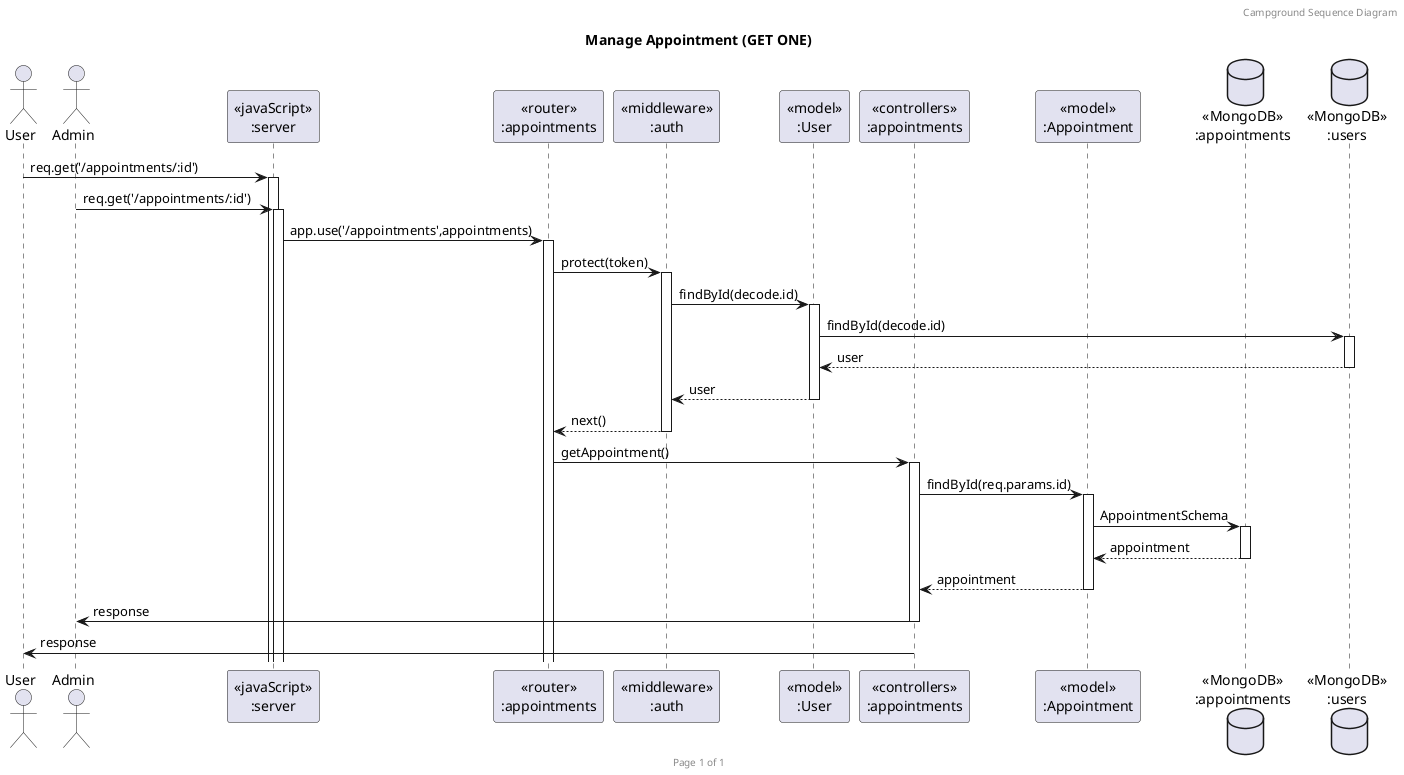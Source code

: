 @startuml Manage Appointment (GET ONE)

header Campground Sequence Diagram
footer Page %page% of %lastpage%
title "Manage Appointment (GET ONE)"

actor "User" as user
actor "Admin" as admin
participant "<<javaScript>>\n:server" as server
participant "<<router>>\n:appointments" as routerAppointments
participant "<<middleware>>\n:auth" as middlewareAuth
participant "<<model>>\n:User" as modelUser
participant "<<controllers>>\n:appointments" as controllersAppointments
participant "<<model>>\n:Appointment" as modelAppointment
database "<<MongoDB>>\n:appointments" as CampgroundsDatabase
database "<<MongoDB>>\n:users" as UsersDatabase

user->server ++:req.get('/appointments/:id')
admin->server ++:req.get('/appointments/:id')
server->routerAppointments ++:app.use('/appointments',appointments)
routerAppointments -> middlewareAuth ++:protect(token)
middlewareAuth -> modelUser ++:findById(decode.id)
modelUser -> UsersDatabase ++:findById(decode.id)
UsersDatabase --> modelUser --:user
modelUser --> middlewareAuth --:user
middlewareAuth --> routerAppointments --:next()
routerAppointments -> controllersAppointments ++:getAppointment()
controllersAppointments->modelAppointment ++:findById(req.params.id)
modelAppointment ->CampgroundsDatabase ++:AppointmentSchema
CampgroundsDatabase --> modelAppointment --:appointment
controllersAppointments <-- modelAppointment --:appointment
controllersAppointments->admin --:response
controllersAppointments->user --:response

@enduml
